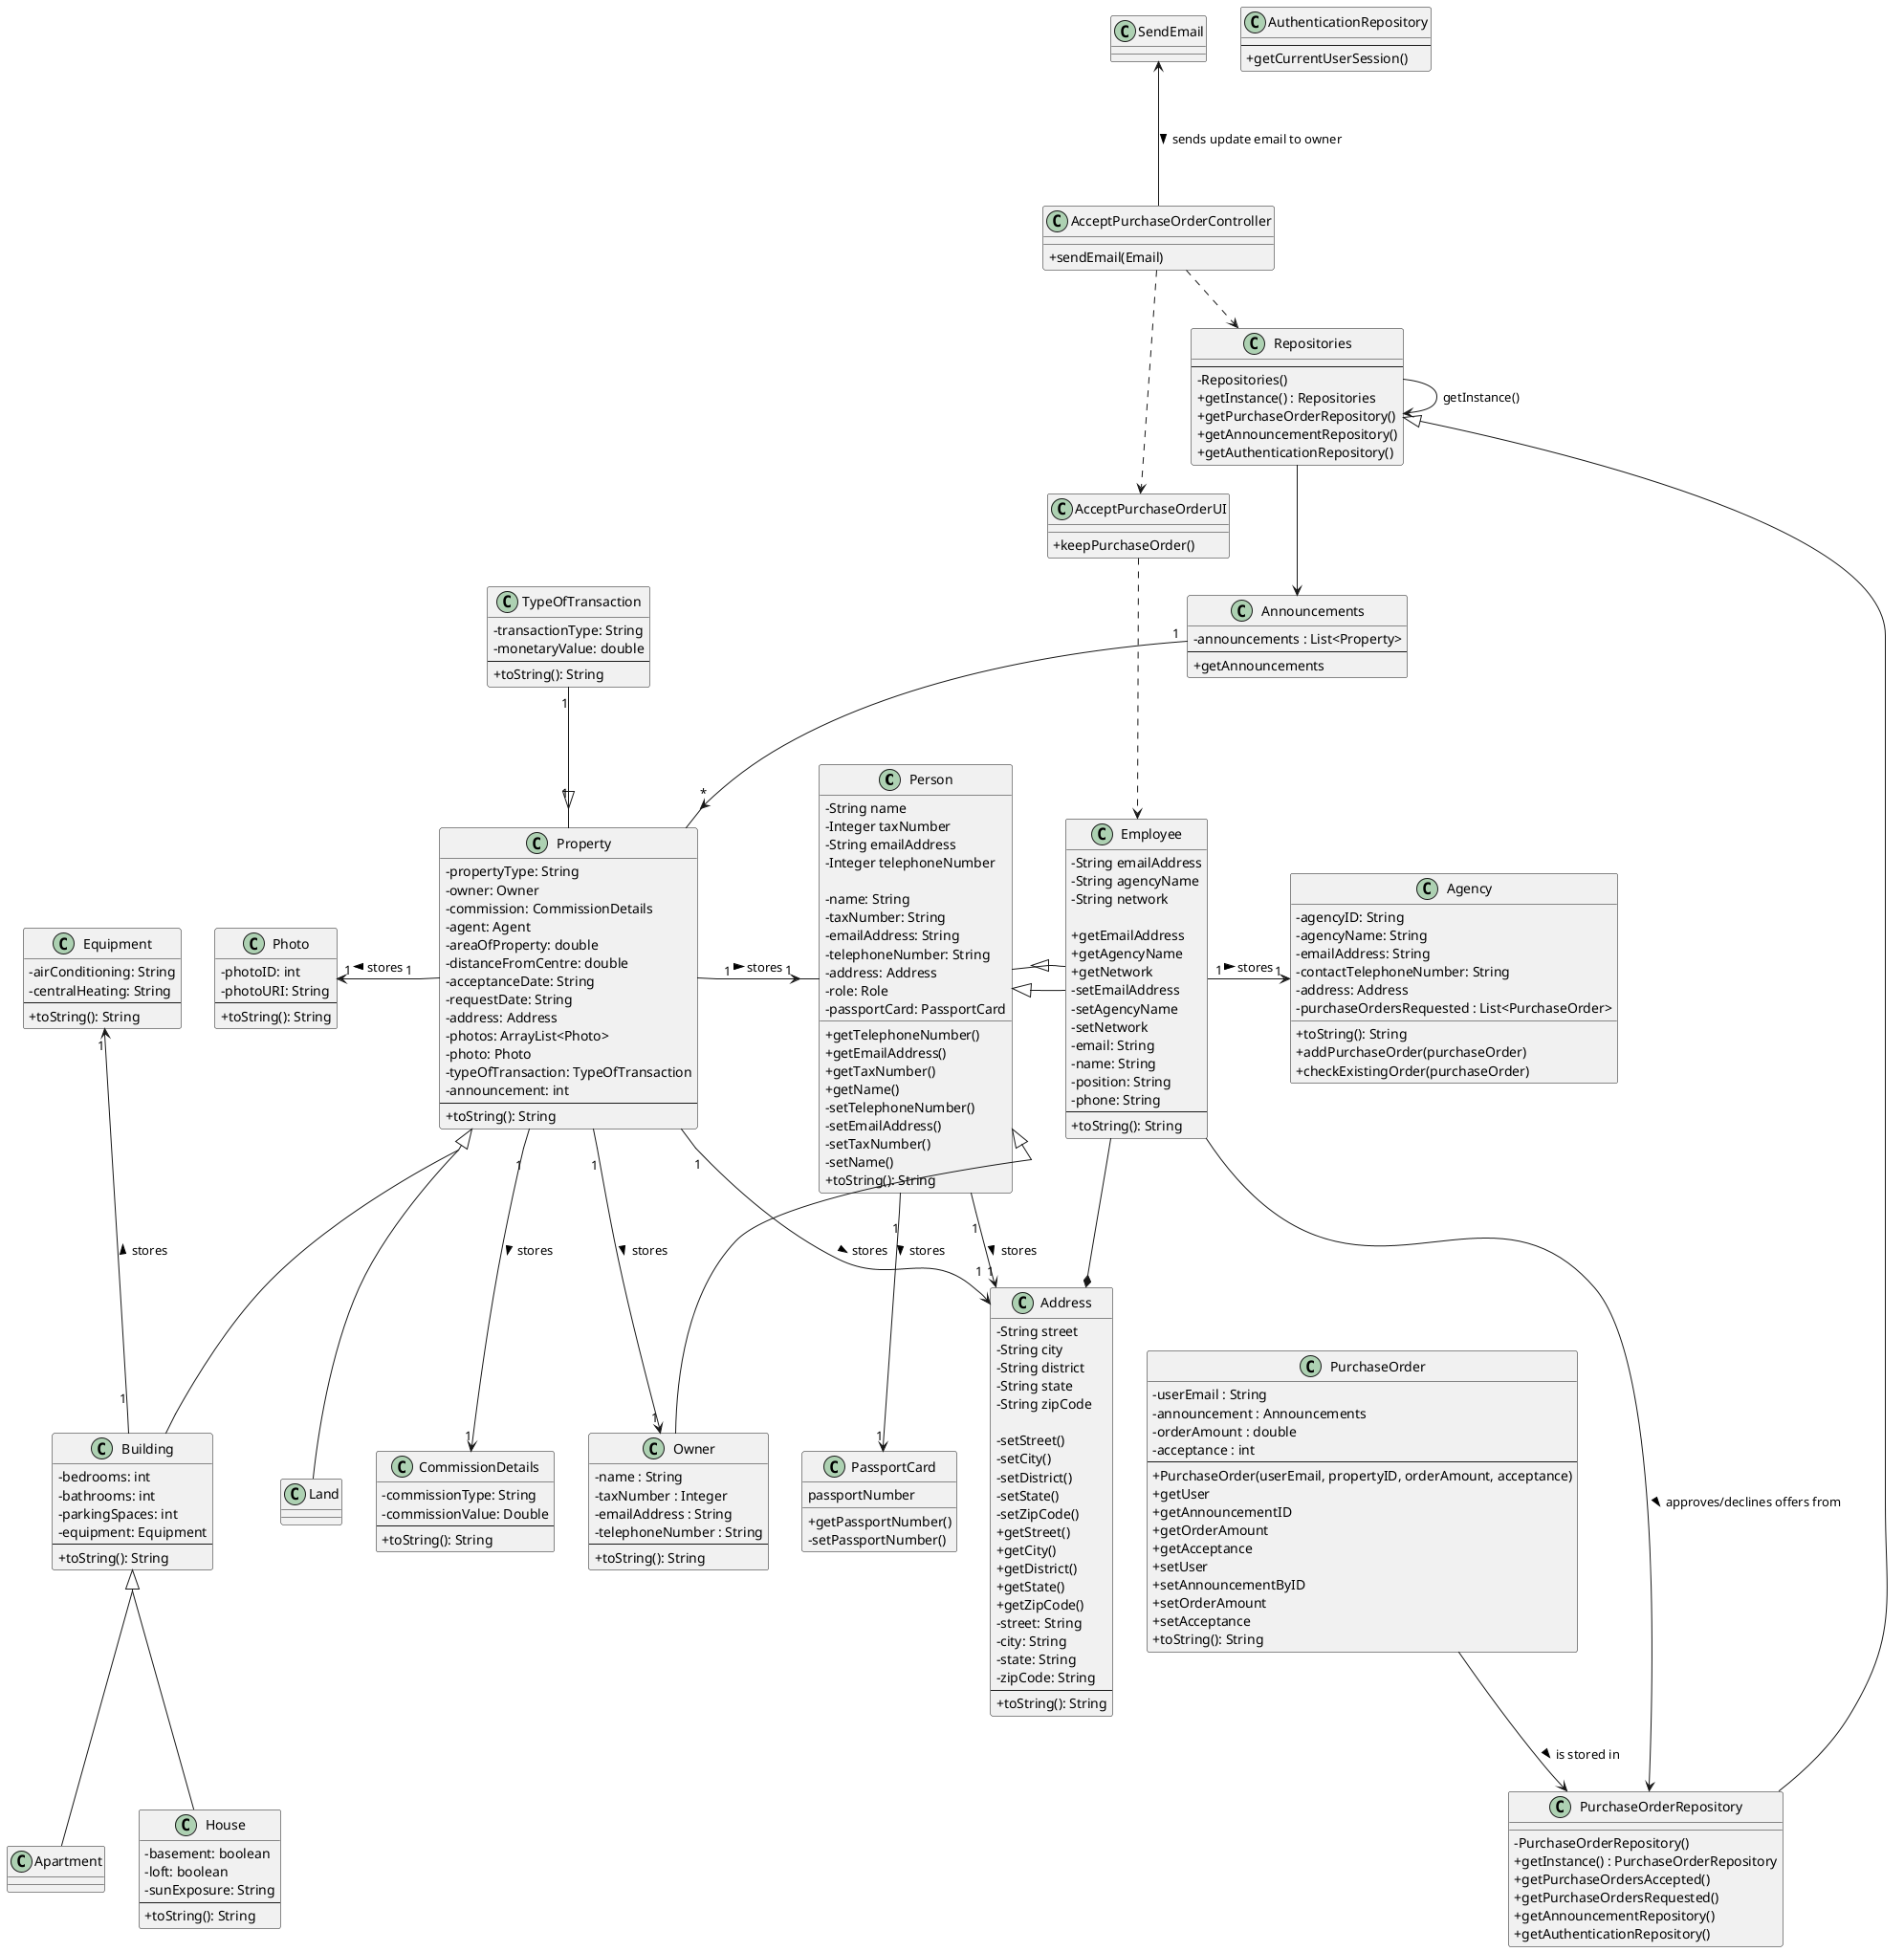 @startuml
skinparam packageStyle rectangle
skinparam shadowing false
skinparam groupInheritance 2


skinparam classAttributeIconSize 0

'left to right direction
class Person{
    -String name
    -Integer taxNumber
    -String emailAddress
    -Integer telephoneNumber

    +getTelephoneNumber()
    +getEmailAddress()
    +getTaxNumber()
    +getName()
    -setTelephoneNumber()
    -setEmailAddress()
    -setTaxNumber()
    -setName()
}

class Employee{
    -String emailAddress
    -String agencyName
    -String network

    +getEmailAddress
    +getAgencyName
    +getNetwork
    -setEmailAddress
    -setAgencyName
    -setNetwork
    }

class SendEmail {
}


class AcceptPurchaseOrderUI{
    +keepPurchaseOrder()
}


class AcceptPurchaseOrderController{
    +sendEmail(Email)
}

class Repositories {
    ---
    - Repositories()
    +getInstance() : Repositories
    +getPurchaseOrderRepository()
    +getAnnouncementRepository()
    +getAuthenticationRepository()
}

class PurchaseOrderRepository{
    - PurchaseOrderRepository()
    +getInstance() : PurchaseOrderRepository
    +getPurchaseOrdersAccepted()
    +getPurchaseOrdersRequested()
    +getAnnouncementRepository()
    +getAuthenticationRepository()
}


class Address{
    -String street
    -String city
    -String district
    -String state
    -String zipCode

    -setStreet()
    -setCity()
    -setDistrict()
    -setState()
    -setZipCode()
    +getStreet()
    +getCity()
    +getDistrict()
    +getState()
    +getZipCode()
}
class PurchaseOrder{
    - userEmail : String
    - announcement : Announcements
    - orderAmount : double
    - acceptance : int
    ---
    +PurchaseOrder(userEmail, propertyID, orderAmount, acceptance)
    +getUser
    +getAnnouncementID
    +getOrderAmount
    +getAcceptance
    +setUser
    +setAnnouncementByID
    +setOrderAmount
    +setAcceptance
    +toString(): String
}
class Announcements{
    - announcements : List<Property>
    ---
    +getAnnouncements
}

class AuthenticationRepository {
    ---
    +getCurrentUserSession()
}

class Property {
    - propertyType: String
    - owner: Owner
    - commission: CommissionDetails
    - agent: Agent
    - areaOfProperty: double
    - distanceFromCentre: double
    - acceptanceDate: String
    - requestDate: String
    - address: Address
    - photos: ArrayList<Photo>
    - photo: Photo
    - typeOfTransaction: TypeOfTransaction
    - announcement: int
    ---
'    + setCommissionDetails(commission: CommissionDetails): void
'    + setPropertyType(propertyType: String): void
'    + setAgent(agent: Agent): void
'    + getAgent(): Agent
'    + getDistanceFromCentre(): double
'    + setDistanceFromCentre(distanceFromCentre: double): void
'    + getAreaOfProperty(): double
'    + setAreaOfProperty(areaOfProperty: double): void
'    + getAcceptanceDate(): String
'    + setAcceptanceDate(acceptanceDate: String): void
'    + getRequestDate(): String
'    + setRequestDate(requestDate: String): void
'    + getAddress(): Address
'    + getPropertyID(): int
'    + getPropertyType(): String
'    + setAddress(address: Address): void
'    + getPhoto(): Photo
'    + setPhoto(photoURI: String): void
'    + getTypeOfTransaction(): TypeOfTransaction
'    + setTypeOfTransaction(transactionType: String, monetaryValue: double): void
'    + IsListed(property: Property): boolean
    + toString(): String
'    + setAddres(street: String, city: String, state: String, zipCode: String): void
}

class CommissionDetails {
  - commissionType: String
  - commissionValue: Double
  --
  + toString(): String
'  + getCommissionValue(): Double
'  + getCommissionType(): String
}

class TypeOfTransaction {
  - transactionType: String
  - monetaryValue: double
  --
'  + getTransactionType(): String
'  + setTransactionType(transactionType: String): void
'  + getMonetaryValue(): double
'  + setMonetaryValue(monetaryValue: double): void
  + toString(): String
}

class Address {
  - street: String
  - city: String
  - state: String
  - zipCode: String
  --
'  + getStreet(): String
'  + setStreet(street: String): void
'  + getCity(): String
'  + setCity(city: String): void
'  + getState(): String
'  + setState(state: String): void
'  + getZipCode(): String
'  + setZipCode(zipCode: String): void
  + toString(): String
'  + equals(address2: Address): boolean
}

class Photo {
  - photoID: int
  - photoURI: String
  --
'  + getPhotoID(): int
'  + setPhotoID(photoID: int): void
'  + getPhotoURI(): String
'  + setPhotoURI(photoURI: String): void
  + toString(): String
}

class Building {
  - bedrooms: int
  - bathrooms: int
  - parkingSpaces: int
  - equipment: Equipment
  --
'  + getBathrooms(): int
'  + setBathrooms(bathrooms: int): void
'  + getBedrooms(): int
'  + setBedrooms(bedrooms: int): void
'  + getParkingSpaces(): int
'  + setParkingSpaces(parkingSpaces: int): void
  + toString(): String
}

class Equipment {
    - airConditioning: String
    - centralHeating: String
    ---
'    + getAirConditioning(): String
'    + getCentralHeating(): String
'    + setAirConditioning(airConditioning: String): void
'    + setCentralHeating(centralHeating: String): void
    + toString(): String
}

class House {
  - basement: boolean
  - loft: boolean
  - sunExposure: String
  --
'  + setBasement(basement: boolean): void
'  + getBasement(): boolean
'  + setLoft(loft: boolean): void
'  + getLoft(): boolean
'  + getSunExposure(): String
'  + setSunExposure(sunExposure: String): void
  + toString(): String
}



class Owner{
    - name : String
    - taxNumber : Integer
    - emailAddress : String
    - telephoneNumber : String
    ---
'    +getTelephoneNumber()
'    +getEmailAddress()
'    +getTaxNumber()
'    +getName()
'    -setTelephoneNumber()
'    -setEmailAddress()
'    -setTaxNumber()
'    -setName()
    +toString(): String
}

class Land{}

class PassportCard{
    passportNumber

    +getPassportNumber()
    -setPassportNumber()
}

class Apartment{}

class Agency {
    - agencyID: String
    - agencyName: String
    - emailAddress: String
    - contactTelephoneNumber: String
    - address: Address
    - purchaseOrdersRequested : List<PurchaseOrder>
'    + getAgencyID(): String
'    + setAgencyID(agencyID: String): void
'    + getAgencyName(): String
'    + setAgencyName(agencyName: String): void
'    + getEmailAddress(): String
'    + setEmailAddress(emailAddress: String): void
'    + getContactTelephoneNumber(): String
'    + setContactTelephoneNumber(contactTelephoneNumber: String): void
'    + getAddress(): Address
'    + setAddress(address: Address): void
    + toString(): String
    +addPurchaseOrder(purchaseOrder)
    +checkExistingOrder(purchaseOrder)
}

class Employee {
    - email: String
    - name: String
    - position: String
    - phone: String
    ---
'    + Employee(email: String)
'    + equals(o: Object): boolean
'    + hashCode(): int
'    + hasEmail(email: String): boolean
'    + clone(): Employee
    + toString(): String
}


class Person {
    - name: String
    - taxNumber: String
    - emailAddress: String
    - telephoneNumber: String
    - address: Address
    - role: Role
    - passportCard: PassportCard
'    + getName(): String
'    + setName(name: String): void
'    + getTaxNumber(): String
'    + setTaxNumber(taxNumber: String): void
'    + getEmailAddress(): String
'    + setEmailAddress(emailAddress: String): void
'    + getTelephoneNumber(): String
'    + setTelephoneNumber(telephoneNumber: String): void
'    + getAddress(): Address
'    + setAddress(address: Address): void
'    + getRole(): Role
'    + setRole(role: Role): void
'    + getPassportCard(): PassportCard
'    + setPassportCard(passportCard: PassportCard): void
    + toString(): String
}

'class Password{
'    password
'}
PurchaseOrder --> PurchaseOrderRepository : is stored in >
Employee <..up AcceptPurchaseOrderUI
AcceptPurchaseOrderUI <..up AcceptPurchaseOrderController

Employee ---> PurchaseOrderRepository : > approves/declines offers from
SendEmail <--- AcceptPurchaseOrderController : > sends update email to owner
AcceptPurchaseOrderController ..> Repositories
Repositories <|--down PurchaseOrderRepository
Person <|-Employee
Address *-- Employee

Repositories -> Repositories : getInstance()
Repositories --> Announcements

Employee --|> Person
Person <|- Owner
Employee "1" -> "1" Agency : stores >

Property "1" -> "1" Person : stores >
Announcements "1" -down-> "*" Property
Property <|-- Land
TypeOfTransaction "1"  --|> "1" Property
Property "1" --> "1" Owner : stores >
Property "1" --> "1" Address : stores >
Person "1" --> "1" Address : stores >
Property "1" --> "1" CommissionDetails : stores >
Equipment "1" <-- "1" Building : stores <
Photo "1" <- "1" Property : stores <
Person "1" --> "1" PassportCard : stores >
Property <|-- Building
Building <|-- House
Building <|-- Apartment

@enduml
